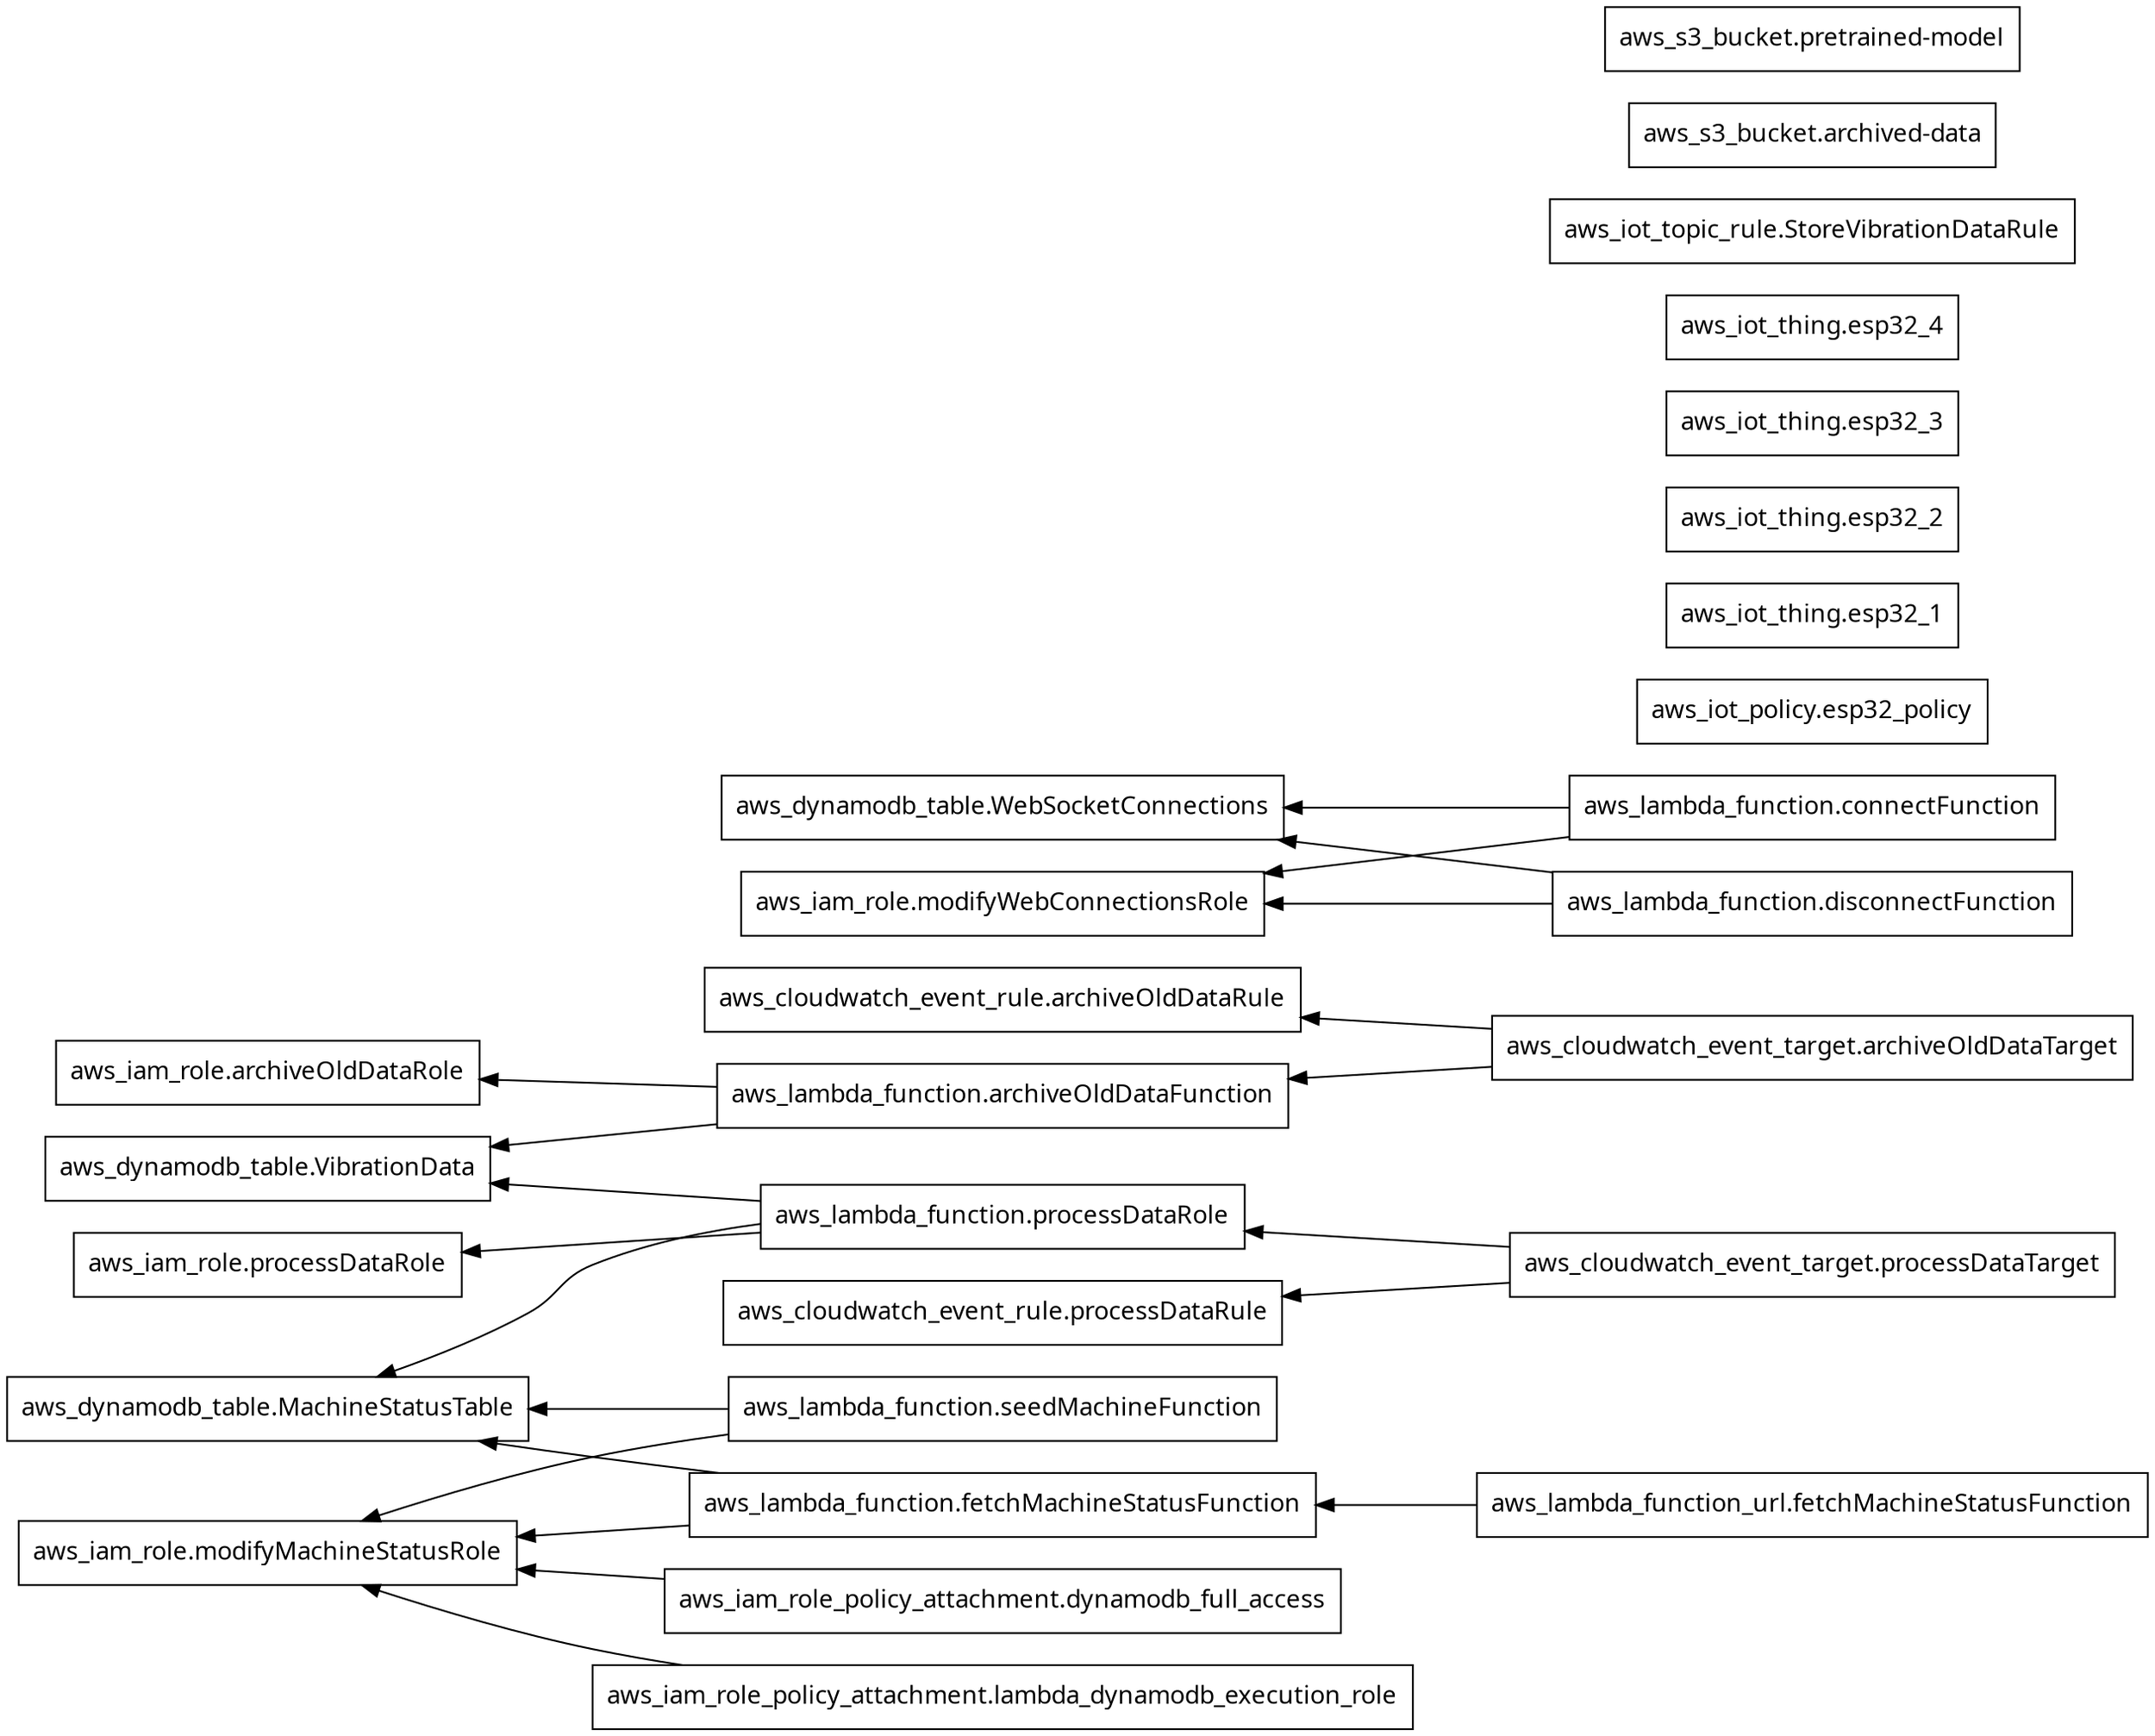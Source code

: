 digraph G {
  rankdir = "RL";
  node [shape = rect, fontname = "sans-serif"];
  "aws_cloudwatch_event_rule.archiveOldDataRule" [label="aws_cloudwatch_event_rule.archiveOldDataRule"];
  "aws_cloudwatch_event_rule.processDataRule" [label="aws_cloudwatch_event_rule.processDataRule"];
  "aws_cloudwatch_event_target.archiveOldDataTarget" [label="aws_cloudwatch_event_target.archiveOldDataTarget"];
  "aws_cloudwatch_event_target.processDataTarget" [label="aws_cloudwatch_event_target.processDataTarget"];
  "aws_dynamodb_table.MachineStatusTable" [label="aws_dynamodb_table.MachineStatusTable"];
  "aws_dynamodb_table.VibrationData" [label="aws_dynamodb_table.VibrationData"];
  "aws_dynamodb_table.WebSocketConnections" [label="aws_dynamodb_table.WebSocketConnections"];
  "aws_iam_role.archiveOldDataRole" [label="aws_iam_role.archiveOldDataRole"];
  "aws_iam_role.modifyMachineStatusRole" [label="aws_iam_role.modifyMachineStatusRole"];
  "aws_iam_role.modifyWebConnectionsRole" [label="aws_iam_role.modifyWebConnectionsRole"];
  "aws_iam_role.processDataRole" [label="aws_iam_role.processDataRole"];
  "aws_iam_role_policy_attachment.dynamodb_full_access" [label="aws_iam_role_policy_attachment.dynamodb_full_access"];
  "aws_iam_role_policy_attachment.lambda_dynamodb_execution_role" [label="aws_iam_role_policy_attachment.lambda_dynamodb_execution_role"];
  "aws_iot_policy.esp32_policy" [label="aws_iot_policy.esp32_policy"];
  "aws_iot_thing.esp32_1" [label="aws_iot_thing.esp32_1"];
  "aws_iot_thing.esp32_2" [label="aws_iot_thing.esp32_2"];
  "aws_iot_thing.esp32_3" [label="aws_iot_thing.esp32_3"];
  "aws_iot_thing.esp32_4" [label="aws_iot_thing.esp32_4"];
  "aws_iot_topic_rule.StoreVibrationDataRule" [label="aws_iot_topic_rule.StoreVibrationDataRule"];
  "aws_lambda_function.archiveOldDataFunction" [label="aws_lambda_function.archiveOldDataFunction"];
  "aws_lambda_function.connectFunction" [label="aws_lambda_function.connectFunction"];
  "aws_lambda_function.disconnectFunction" [label="aws_lambda_function.disconnectFunction"];
  "aws_lambda_function.fetchMachineStatusFunction" [label="aws_lambda_function.fetchMachineStatusFunction"];
  "aws_lambda_function.processDataRole" [label="aws_lambda_function.processDataRole"];
  "aws_lambda_function.seedMachineFunction" [label="aws_lambda_function.seedMachineFunction"];
  "aws_lambda_function_url.fetchMachineStatusFunction" [label="aws_lambda_function_url.fetchMachineStatusFunction"];
  "aws_s3_bucket.archived-data" [label="aws_s3_bucket.archived-data"];
  "aws_s3_bucket.pretrained-model" [label="aws_s3_bucket.pretrained-model"];
  "aws_cloudwatch_event_target.archiveOldDataTarget" -> "aws_cloudwatch_event_rule.archiveOldDataRule";
  "aws_cloudwatch_event_target.archiveOldDataTarget" -> "aws_lambda_function.archiveOldDataFunction";
  "aws_cloudwatch_event_target.processDataTarget" -> "aws_cloudwatch_event_rule.processDataRule";
  "aws_cloudwatch_event_target.processDataTarget" -> "aws_lambda_function.processDataRole";
  "aws_iam_role_policy_attachment.dynamodb_full_access" -> "aws_iam_role.modifyMachineStatusRole";
  "aws_iam_role_policy_attachment.lambda_dynamodb_execution_role" -> "aws_iam_role.modifyMachineStatusRole";
  "aws_lambda_function.archiveOldDataFunction" -> "aws_dynamodb_table.VibrationData";
  "aws_lambda_function.archiveOldDataFunction" -> "aws_iam_role.archiveOldDataRole";
  "aws_lambda_function.connectFunction" -> "aws_dynamodb_table.WebSocketConnections";
  "aws_lambda_function.connectFunction" -> "aws_iam_role.modifyWebConnectionsRole";
  "aws_lambda_function.disconnectFunction" -> "aws_dynamodb_table.WebSocketConnections";
  "aws_lambda_function.disconnectFunction" -> "aws_iam_role.modifyWebConnectionsRole";
  "aws_lambda_function.fetchMachineStatusFunction" -> "aws_dynamodb_table.MachineStatusTable";
  "aws_lambda_function.fetchMachineStatusFunction" -> "aws_iam_role.modifyMachineStatusRole";
  "aws_lambda_function.processDataRole" -> "aws_dynamodb_table.MachineStatusTable";
  "aws_lambda_function.processDataRole" -> "aws_dynamodb_table.VibrationData";
  "aws_lambda_function.processDataRole" -> "aws_iam_role.processDataRole";
  "aws_lambda_function.seedMachineFunction" -> "aws_dynamodb_table.MachineStatusTable";
  "aws_lambda_function.seedMachineFunction" -> "aws_iam_role.modifyMachineStatusRole";
  "aws_lambda_function_url.fetchMachineStatusFunction" -> "aws_lambda_function.fetchMachineStatusFunction";
}

